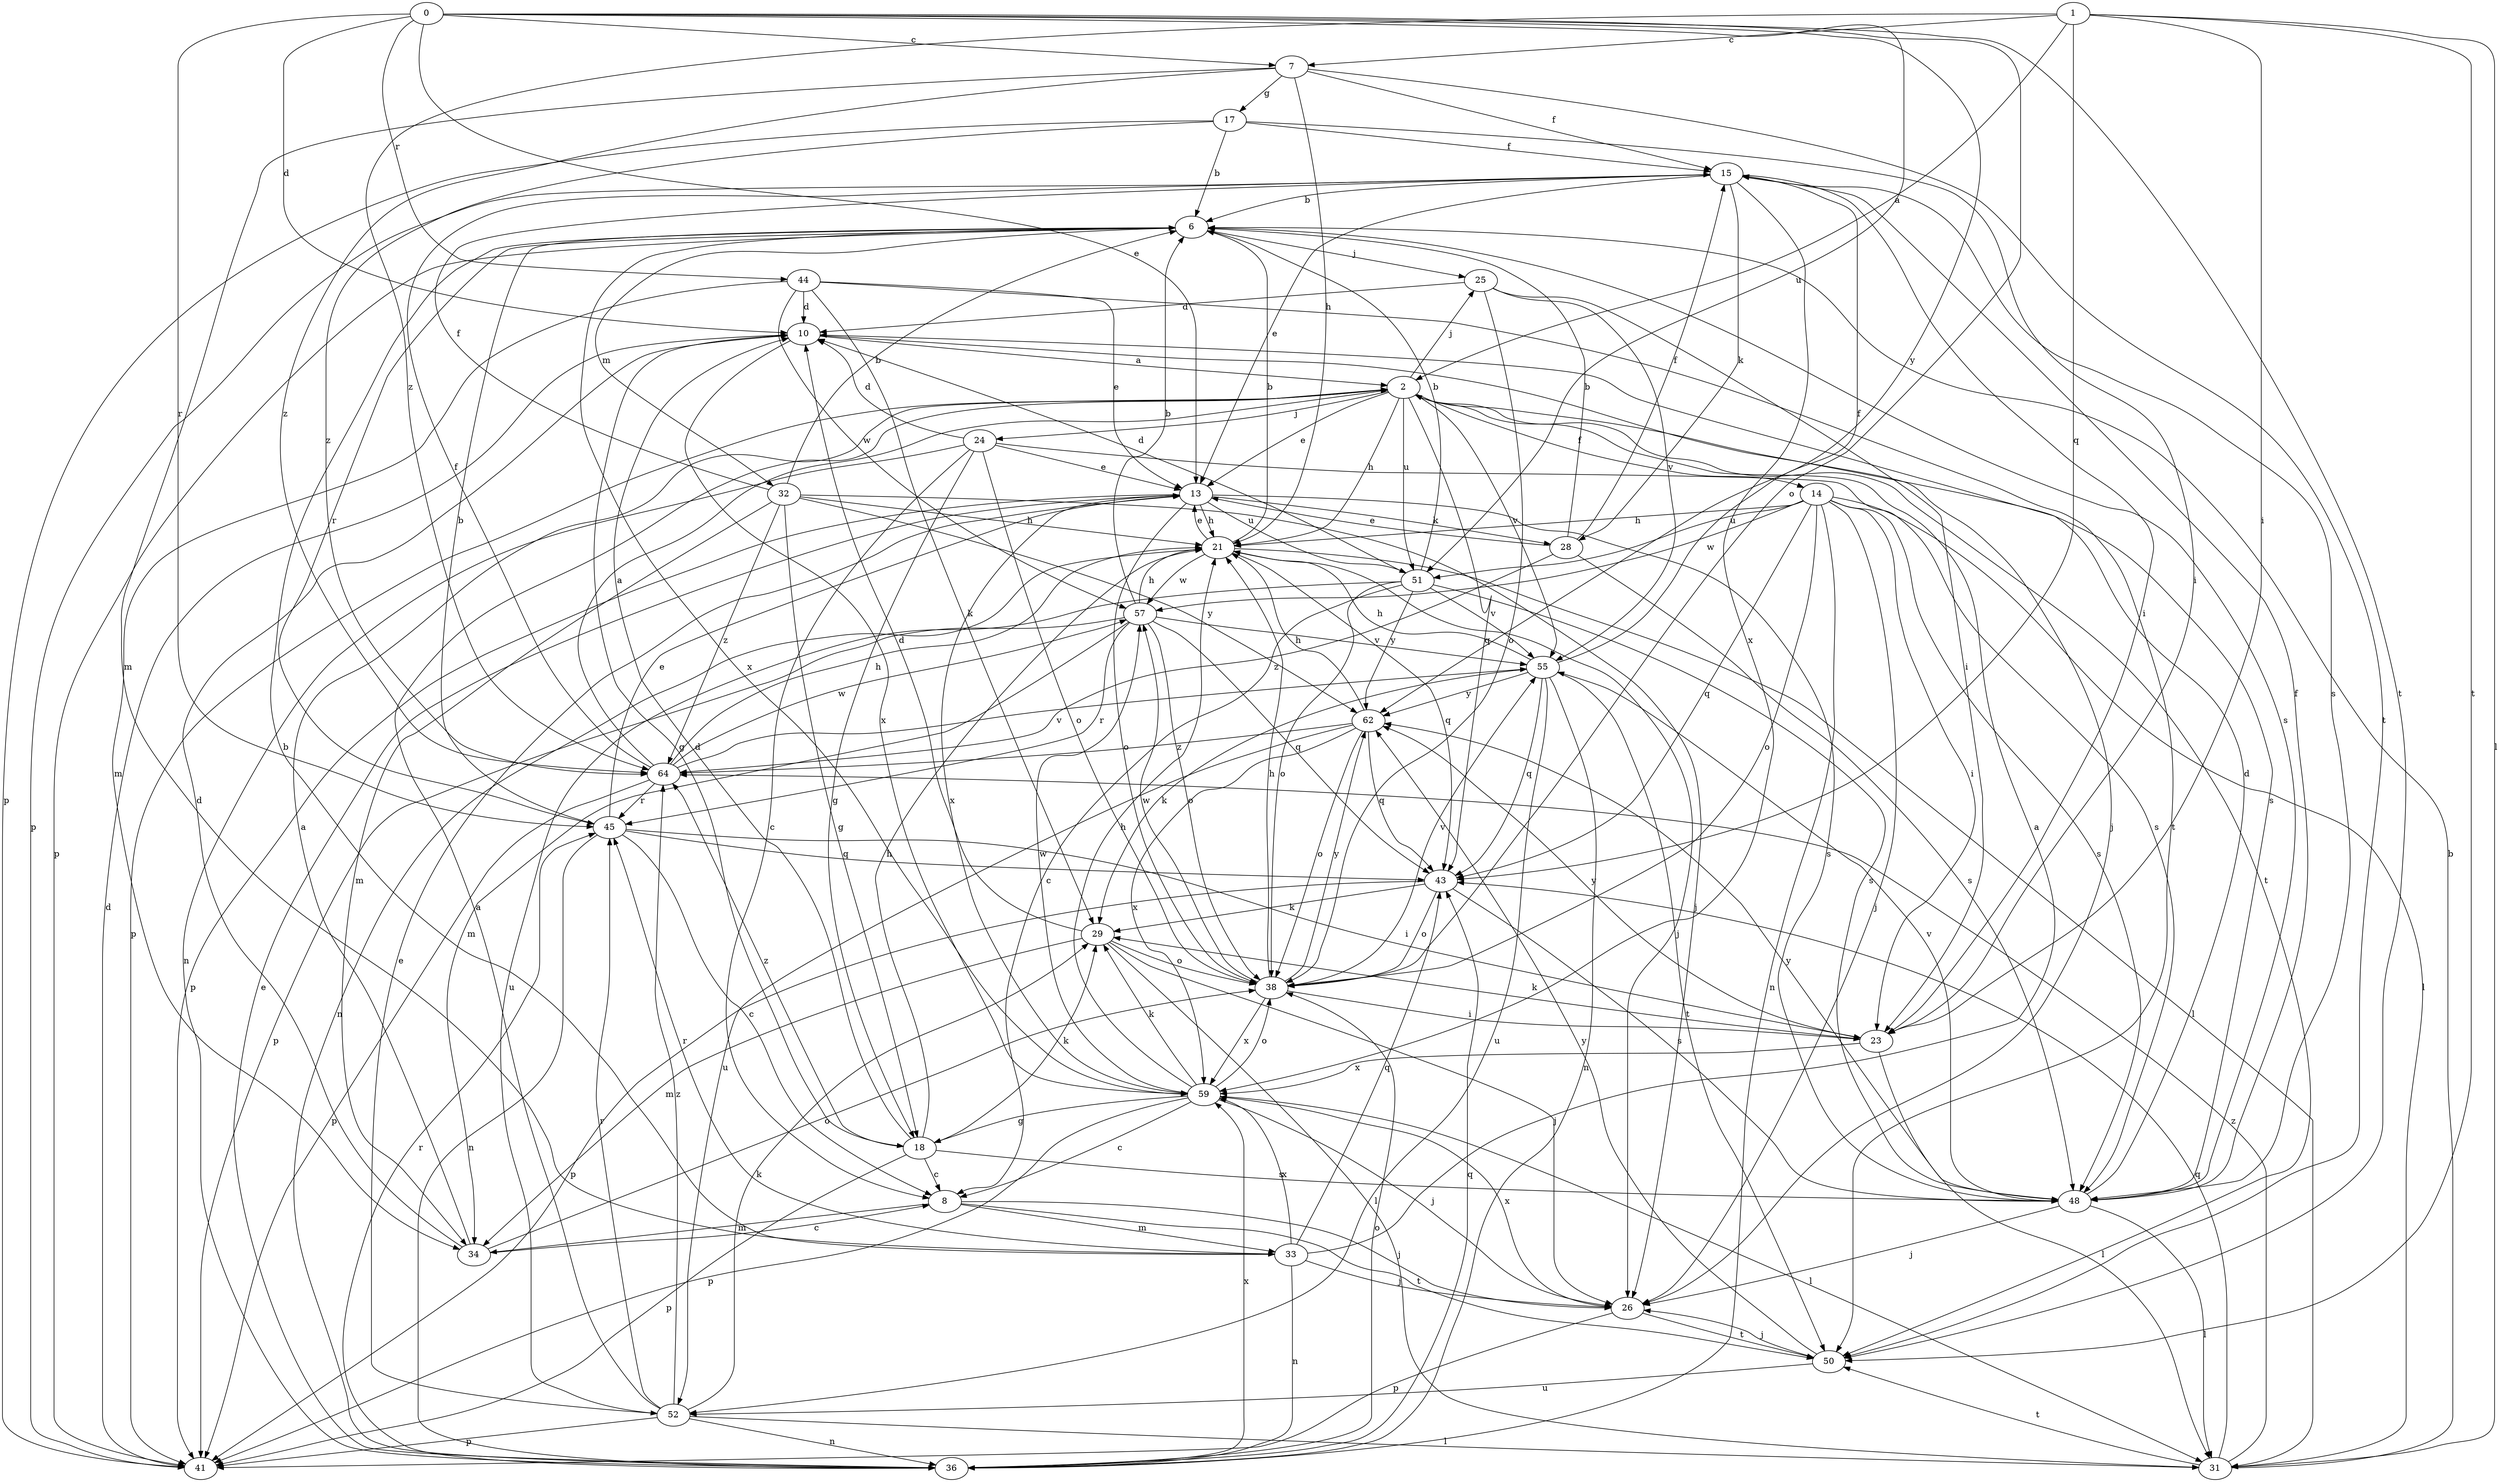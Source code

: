 strict digraph  {
0;
1;
2;
6;
7;
8;
10;
13;
14;
15;
17;
18;
21;
23;
24;
25;
26;
28;
29;
31;
32;
33;
34;
36;
38;
41;
43;
44;
45;
48;
50;
51;
52;
55;
57;
59;
62;
64;
0 -> 7  [label=c];
0 -> 10  [label=d];
0 -> 13  [label=e];
0 -> 38  [label=o];
0 -> 44  [label=r];
0 -> 45  [label=r];
0 -> 50  [label=t];
0 -> 51  [label=u];
0 -> 62  [label=y];
1 -> 2  [label=a];
1 -> 7  [label=c];
1 -> 23  [label=i];
1 -> 31  [label=l];
1 -> 43  [label=q];
1 -> 50  [label=t];
1 -> 64  [label=z];
2 -> 13  [label=e];
2 -> 14  [label=f];
2 -> 21  [label=h];
2 -> 24  [label=j];
2 -> 25  [label=j];
2 -> 41  [label=p];
2 -> 43  [label=q];
2 -> 48  [label=s];
2 -> 50  [label=t];
2 -> 51  [label=u];
2 -> 55  [label=v];
6 -> 25  [label=j];
6 -> 32  [label=m];
6 -> 41  [label=p];
6 -> 45  [label=r];
6 -> 48  [label=s];
6 -> 59  [label=x];
7 -> 15  [label=f];
7 -> 17  [label=g];
7 -> 21  [label=h];
7 -> 33  [label=m];
7 -> 50  [label=t];
7 -> 64  [label=z];
8 -> 26  [label=j];
8 -> 33  [label=m];
8 -> 34  [label=m];
8 -> 50  [label=t];
10 -> 2  [label=a];
10 -> 18  [label=g];
10 -> 26  [label=j];
10 -> 59  [label=x];
13 -> 21  [label=h];
13 -> 28  [label=k];
13 -> 38  [label=o];
13 -> 41  [label=p];
13 -> 48  [label=s];
13 -> 51  [label=u];
13 -> 59  [label=x];
14 -> 21  [label=h];
14 -> 23  [label=i];
14 -> 26  [label=j];
14 -> 31  [label=l];
14 -> 36  [label=n];
14 -> 38  [label=o];
14 -> 43  [label=q];
14 -> 48  [label=s];
14 -> 51  [label=u];
14 -> 57  [label=w];
15 -> 6  [label=b];
15 -> 13  [label=e];
15 -> 23  [label=i];
15 -> 28  [label=k];
15 -> 41  [label=p];
15 -> 48  [label=s];
15 -> 59  [label=x];
17 -> 6  [label=b];
17 -> 15  [label=f];
17 -> 23  [label=i];
17 -> 41  [label=p];
17 -> 64  [label=z];
18 -> 8  [label=c];
18 -> 10  [label=d];
18 -> 21  [label=h];
18 -> 29  [label=k];
18 -> 41  [label=p];
18 -> 48  [label=s];
18 -> 64  [label=z];
21 -> 6  [label=b];
21 -> 13  [label=e];
21 -> 26  [label=j];
21 -> 31  [label=l];
21 -> 36  [label=n];
21 -> 43  [label=q];
21 -> 57  [label=w];
23 -> 29  [label=k];
23 -> 31  [label=l];
23 -> 59  [label=x];
23 -> 62  [label=y];
24 -> 8  [label=c];
24 -> 10  [label=d];
24 -> 13  [label=e];
24 -> 18  [label=g];
24 -> 36  [label=n];
24 -> 38  [label=o];
24 -> 48  [label=s];
25 -> 10  [label=d];
25 -> 23  [label=i];
25 -> 38  [label=o];
25 -> 55  [label=v];
26 -> 41  [label=p];
26 -> 50  [label=t];
26 -> 59  [label=x];
28 -> 6  [label=b];
28 -> 13  [label=e];
28 -> 15  [label=f];
28 -> 48  [label=s];
28 -> 64  [label=z];
29 -> 10  [label=d];
29 -> 26  [label=j];
29 -> 31  [label=l];
29 -> 34  [label=m];
29 -> 38  [label=o];
31 -> 6  [label=b];
31 -> 43  [label=q];
31 -> 50  [label=t];
31 -> 64  [label=z];
32 -> 6  [label=b];
32 -> 15  [label=f];
32 -> 18  [label=g];
32 -> 21  [label=h];
32 -> 26  [label=j];
32 -> 34  [label=m];
32 -> 62  [label=y];
32 -> 64  [label=z];
33 -> 2  [label=a];
33 -> 6  [label=b];
33 -> 26  [label=j];
33 -> 36  [label=n];
33 -> 43  [label=q];
33 -> 45  [label=r];
33 -> 59  [label=x];
34 -> 2  [label=a];
34 -> 8  [label=c];
34 -> 10  [label=d];
34 -> 38  [label=o];
36 -> 13  [label=e];
36 -> 38  [label=o];
36 -> 43  [label=q];
36 -> 45  [label=r];
36 -> 59  [label=x];
38 -> 21  [label=h];
38 -> 23  [label=i];
38 -> 55  [label=v];
38 -> 57  [label=w];
38 -> 59  [label=x];
38 -> 62  [label=y];
41 -> 10  [label=d];
43 -> 29  [label=k];
43 -> 38  [label=o];
43 -> 41  [label=p];
43 -> 48  [label=s];
44 -> 10  [label=d];
44 -> 13  [label=e];
44 -> 29  [label=k];
44 -> 34  [label=m];
44 -> 50  [label=t];
44 -> 57  [label=w];
45 -> 6  [label=b];
45 -> 8  [label=c];
45 -> 13  [label=e];
45 -> 23  [label=i];
45 -> 36  [label=n];
45 -> 43  [label=q];
48 -> 10  [label=d];
48 -> 15  [label=f];
48 -> 26  [label=j];
48 -> 31  [label=l];
48 -> 55  [label=v];
48 -> 62  [label=y];
50 -> 26  [label=j];
50 -> 52  [label=u];
50 -> 62  [label=y];
51 -> 6  [label=b];
51 -> 8  [label=c];
51 -> 10  [label=d];
51 -> 38  [label=o];
51 -> 48  [label=s];
51 -> 52  [label=u];
51 -> 55  [label=v];
51 -> 62  [label=y];
52 -> 2  [label=a];
52 -> 13  [label=e];
52 -> 29  [label=k];
52 -> 31  [label=l];
52 -> 36  [label=n];
52 -> 41  [label=p];
52 -> 45  [label=r];
52 -> 64  [label=z];
55 -> 15  [label=f];
55 -> 21  [label=h];
55 -> 29  [label=k];
55 -> 36  [label=n];
55 -> 43  [label=q];
55 -> 50  [label=t];
55 -> 52  [label=u];
55 -> 62  [label=y];
57 -> 6  [label=b];
57 -> 21  [label=h];
57 -> 34  [label=m];
57 -> 38  [label=o];
57 -> 41  [label=p];
57 -> 43  [label=q];
57 -> 45  [label=r];
57 -> 55  [label=v];
59 -> 8  [label=c];
59 -> 18  [label=g];
59 -> 21  [label=h];
59 -> 26  [label=j];
59 -> 29  [label=k];
59 -> 31  [label=l];
59 -> 38  [label=o];
59 -> 41  [label=p];
59 -> 57  [label=w];
62 -> 21  [label=h];
62 -> 38  [label=o];
62 -> 43  [label=q];
62 -> 52  [label=u];
62 -> 59  [label=x];
62 -> 64  [label=z];
64 -> 2  [label=a];
64 -> 15  [label=f];
64 -> 21  [label=h];
64 -> 41  [label=p];
64 -> 45  [label=r];
64 -> 55  [label=v];
64 -> 57  [label=w];
}
